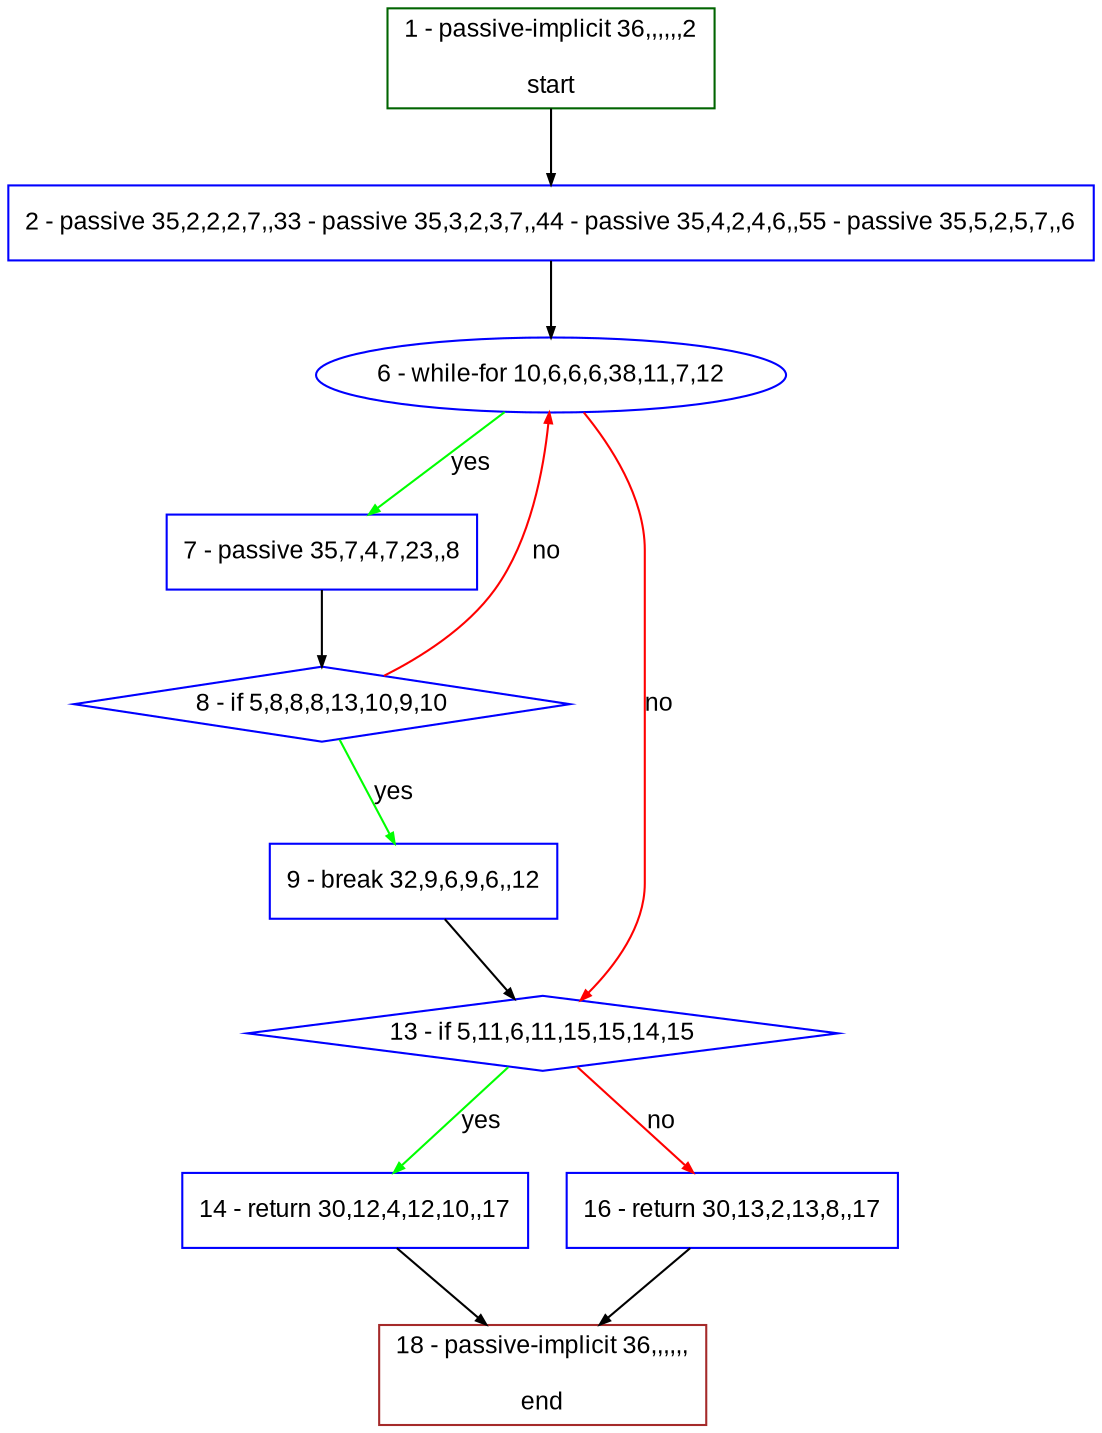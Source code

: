 digraph "" {
  graph [bgcolor="white", fillcolor="#FFFFCC", pack="true", packmode="clust", fontname="Arial", label="", fontsize="12", compound="true", style="rounded,filled"];
  node [node_initialized="no", fillcolor="white", fontname="Arial", label="", color="grey", fontsize="12", fixedsize="false", compound="true", shape="rectangle", style="filled"];
  edge [arrowtail="none", lhead="", fontcolor="black", fontname="Arial", label="", color="black", fontsize="12", arrowhead="normal", arrowsize="0.5", compound="true", ltail="", dir="forward"];
  __N1 [fillcolor="#ffffff", label="2 - passive 35,2,2,2,7,,33 - passive 35,3,2,3,7,,44 - passive 35,4,2,4,6,,55 - passive 35,5,2,5,7,,6", color="#0000ff", shape="box", style="filled"];
  __N2 [fillcolor="#ffffff", label="1 - passive-implicit 36,,,,,,2\n\nstart", color="#006400", shape="box", style="filled"];
  __N3 [fillcolor="#ffffff", label="6 - while-for 10,6,6,6,38,11,7,12", color="#0000ff", shape="oval", style="filled"];
  __N4 [fillcolor="#ffffff", label="7 - passive 35,7,4,7,23,,8", color="#0000ff", shape="box", style="filled"];
  __N5 [fillcolor="#ffffff", label="13 - if 5,11,6,11,15,15,14,15", color="#0000ff", shape="diamond", style="filled"];
  __N6 [fillcolor="#ffffff", label="8 - if 5,8,8,8,13,10,9,10", color="#0000ff", shape="diamond", style="filled"];
  __N7 [fillcolor="#ffffff", label="9 - break 32,9,6,9,6,,12", color="#0000ff", shape="box", style="filled"];
  __N8 [fillcolor="#ffffff", label="14 - return 30,12,4,12,10,,17", color="#0000ff", shape="box", style="filled"];
  __N9 [fillcolor="#ffffff", label="16 - return 30,13,2,13,8,,17", color="#0000ff", shape="box", style="filled"];
  __N10 [fillcolor="#ffffff", label="18 - passive-implicit 36,,,,,,\n\nend", color="#a52a2a", shape="box", style="filled"];
  __N2 -> __N1 [arrowtail="none", color="#000000", label="", arrowhead="normal", dir="forward"];
  __N1 -> __N3 [arrowtail="none", color="#000000", label="", arrowhead="normal", dir="forward"];
  __N3 -> __N4 [arrowtail="none", color="#00ff00", label="yes", arrowhead="normal", dir="forward"];
  __N3 -> __N5 [arrowtail="none", color="#ff0000", label="no", arrowhead="normal", dir="forward"];
  __N4 -> __N6 [arrowtail="none", color="#000000", label="", arrowhead="normal", dir="forward"];
  __N6 -> __N3 [arrowtail="none", color="#ff0000", label="no", arrowhead="normal", dir="forward"];
  __N6 -> __N7 [arrowtail="none", color="#00ff00", label="yes", arrowhead="normal", dir="forward"];
  __N7 -> __N5 [arrowtail="none", color="#000000", label="", arrowhead="normal", dir="forward"];
  __N5 -> __N8 [arrowtail="none", color="#00ff00", label="yes", arrowhead="normal", dir="forward"];
  __N5 -> __N9 [arrowtail="none", color="#ff0000", label="no", arrowhead="normal", dir="forward"];
  __N8 -> __N10 [arrowtail="none", color="#000000", label="", arrowhead="normal", dir="forward"];
  __N9 -> __N10 [arrowtail="none", color="#000000", label="", arrowhead="normal", dir="forward"];
}
